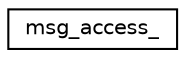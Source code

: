 digraph G
{
  edge [fontname="Helvetica",fontsize="10",labelfontname="Helvetica",labelfontsize="10"];
  node [fontname="Helvetica",fontsize="10",shape=record];
  rankdir="LR";
  Node1 [label="msg_access_",height=0.2,width=0.4,color="black", fillcolor="white", style="filled",URL="$structmsg__access__.html"];
}
